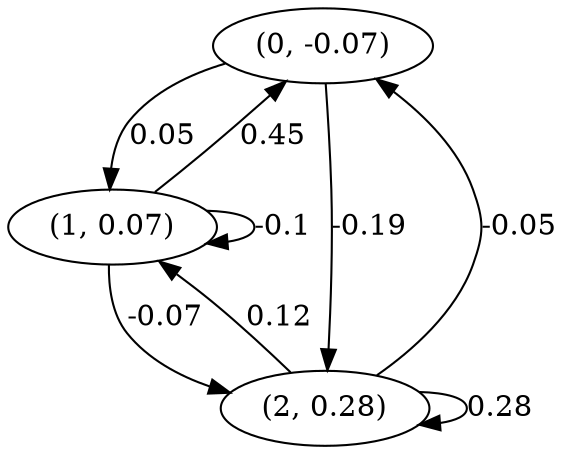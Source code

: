 digraph {
    0 [ label = "(0, -0.07)" ]
    1 [ label = "(1, 0.07)" ]
    2 [ label = "(2, 0.28)" ]
    1 -> 1 [ label = "-0.1" ]
    2 -> 2 [ label = "0.28" ]
    1 -> 0 [ label = "0.45" ]
    2 -> 0 [ label = "-0.05" ]
    0 -> 1 [ label = "0.05" ]
    2 -> 1 [ label = "0.12" ]
    0 -> 2 [ label = "-0.19" ]
    1 -> 2 [ label = "-0.07" ]
}

